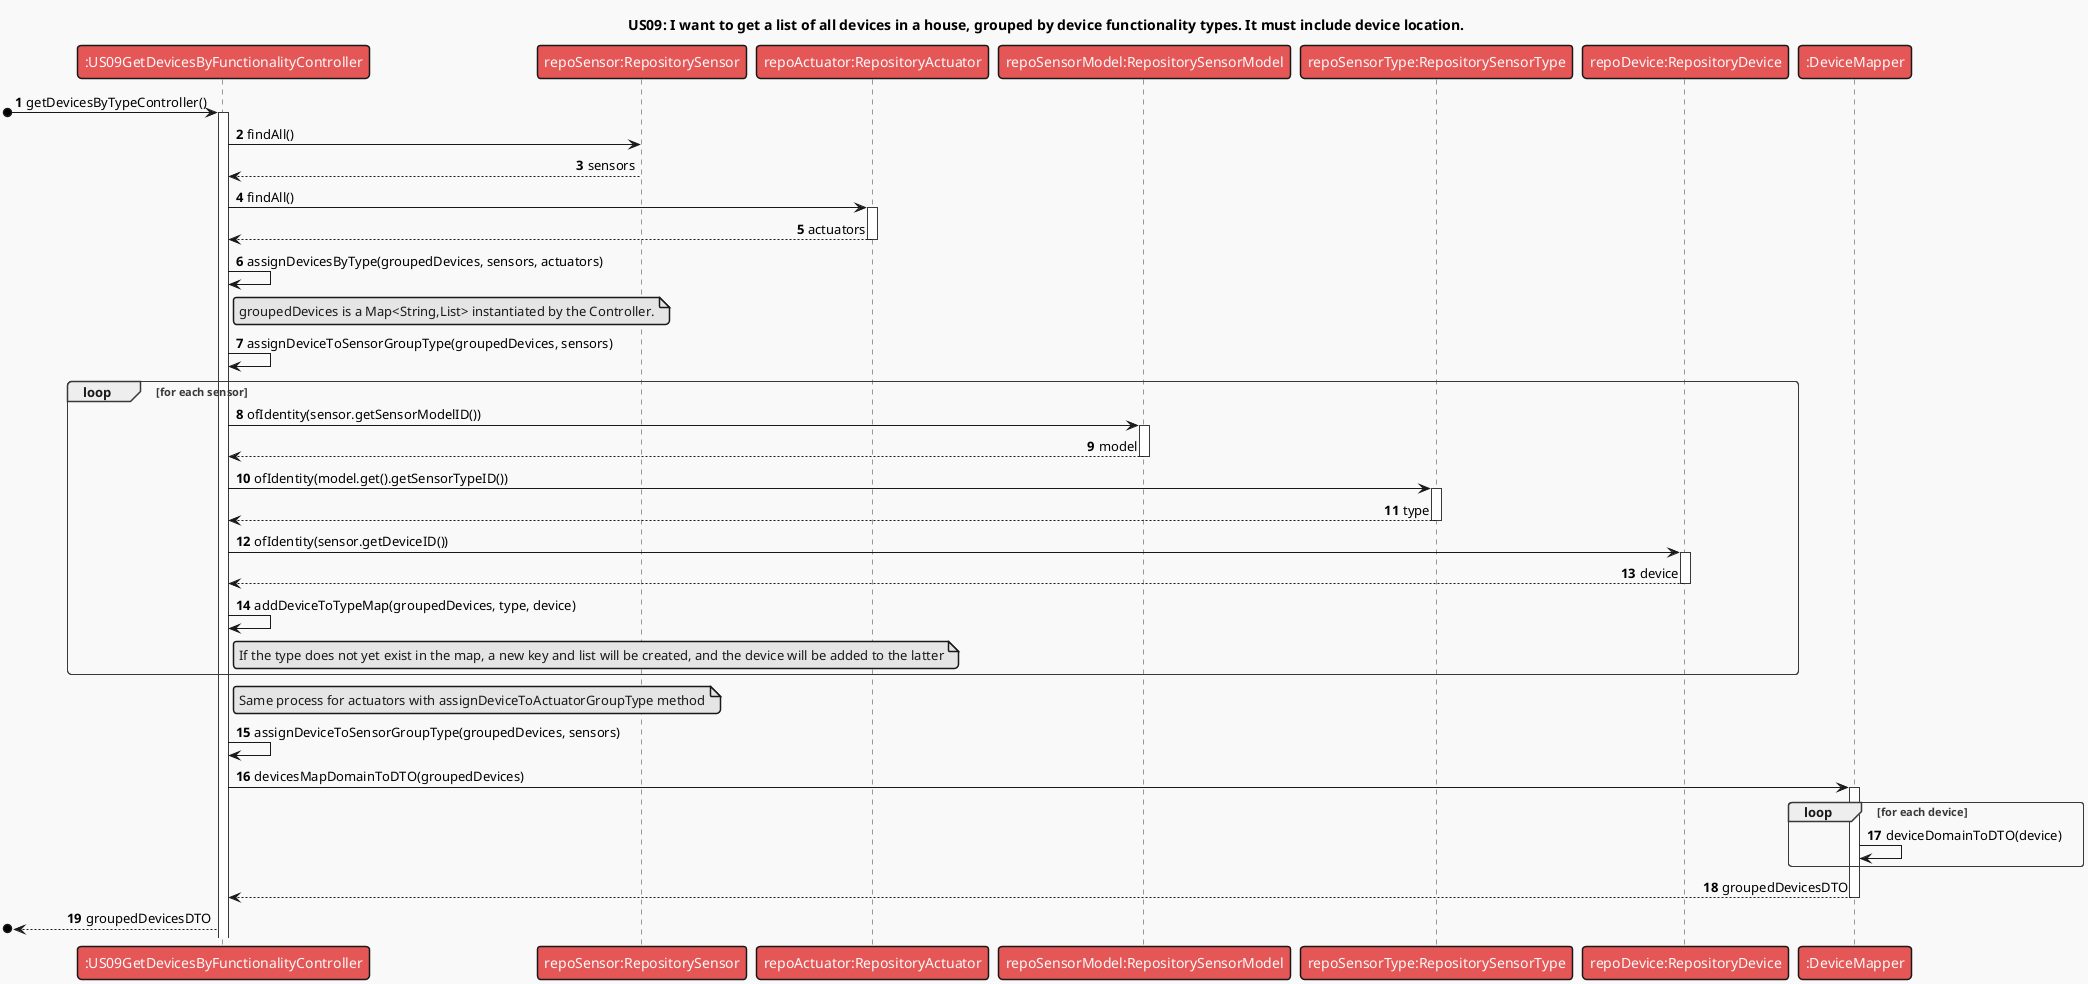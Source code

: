 @startuml
!theme mars
skinparam sequenceMessageAlign direction

autonumber

title US09: I want to get a list of all devices in a house, grouped by device functionality types. It must include device location.
[o-> ":US09GetDevicesByFunctionalityController" ++: getDevicesByTypeController()
":US09GetDevicesByFunctionalityController" -> "repoSensor:RepositorySensor": findAll()
"repoSensor:RepositorySensor" --> ":US09GetDevicesByFunctionalityController" --: sensors

":US09GetDevicesByFunctionalityController" -> "repoActuator:RepositoryActuator" ++: findAll()
"repoActuator:RepositoryActuator" --> ":US09GetDevicesByFunctionalityController" --: actuators

":US09GetDevicesByFunctionalityController" -> ":US09GetDevicesByFunctionalityController": assignDevicesByType(groupedDevices, sensors, actuators)
    note right of ":US09GetDevicesByFunctionalityController"
        groupedDevices is a Map<String,List> instantiated by the Controller.
    end note

":US09GetDevicesByFunctionalityController" -> ":US09GetDevicesByFunctionalityController": assignDeviceToSensorGroupType(groupedDevices, sensors)
loop for each sensor
    ":US09GetDevicesByFunctionalityController" -> "repoSensorModel:RepositorySensorModel" ++: ofIdentity(sensor.getSensorModelID())
    "repoSensorModel:RepositorySensorModel" --> ":US09GetDevicesByFunctionalityController" --: model
    ":US09GetDevicesByFunctionalityController" -> "repoSensorType:RepositorySensorType" ++: ofIdentity(model.get().getSensorTypeID())
    "repoSensorType:RepositorySensorType" --> ":US09GetDevicesByFunctionalityController" --: type
    ":US09GetDevicesByFunctionalityController" -> "repoDevice:RepositoryDevice" ++: ofIdentity(sensor.getDeviceID())
    "repoDevice:RepositoryDevice" --> ":US09GetDevicesByFunctionalityController" --: device
    ":US09GetDevicesByFunctionalityController" -> ":US09GetDevicesByFunctionalityController": addDeviceToTypeMap(groupedDevices, type, device)
    note right of ":US09GetDevicesByFunctionalityController"
        If the type does not yet exist in the map, a new key and list will be created, and the device will be added to the latter
    end note
end



note right of ":US09GetDevicesByFunctionalityController"
    Same process for actuators with assignDeviceToActuatorGroupType method
end note

":US09GetDevicesByFunctionalityController" -> ":US09GetDevicesByFunctionalityController": assignDeviceToSensorGroupType(groupedDevices, sensors)

":US09GetDevicesByFunctionalityController" -> ":DeviceMapper" ++: devicesMapDomainToDTO(groupedDevices)
loop for each device
    ":DeviceMapper" -> ":DeviceMapper": deviceDomainToDTO(device)
end
":DeviceMapper" --> ":US09GetDevicesByFunctionalityController" --: groupedDevicesDTO

[o<-- ":US09GetDevicesByFunctionalityController": groupedDevicesDTO

@enduml
